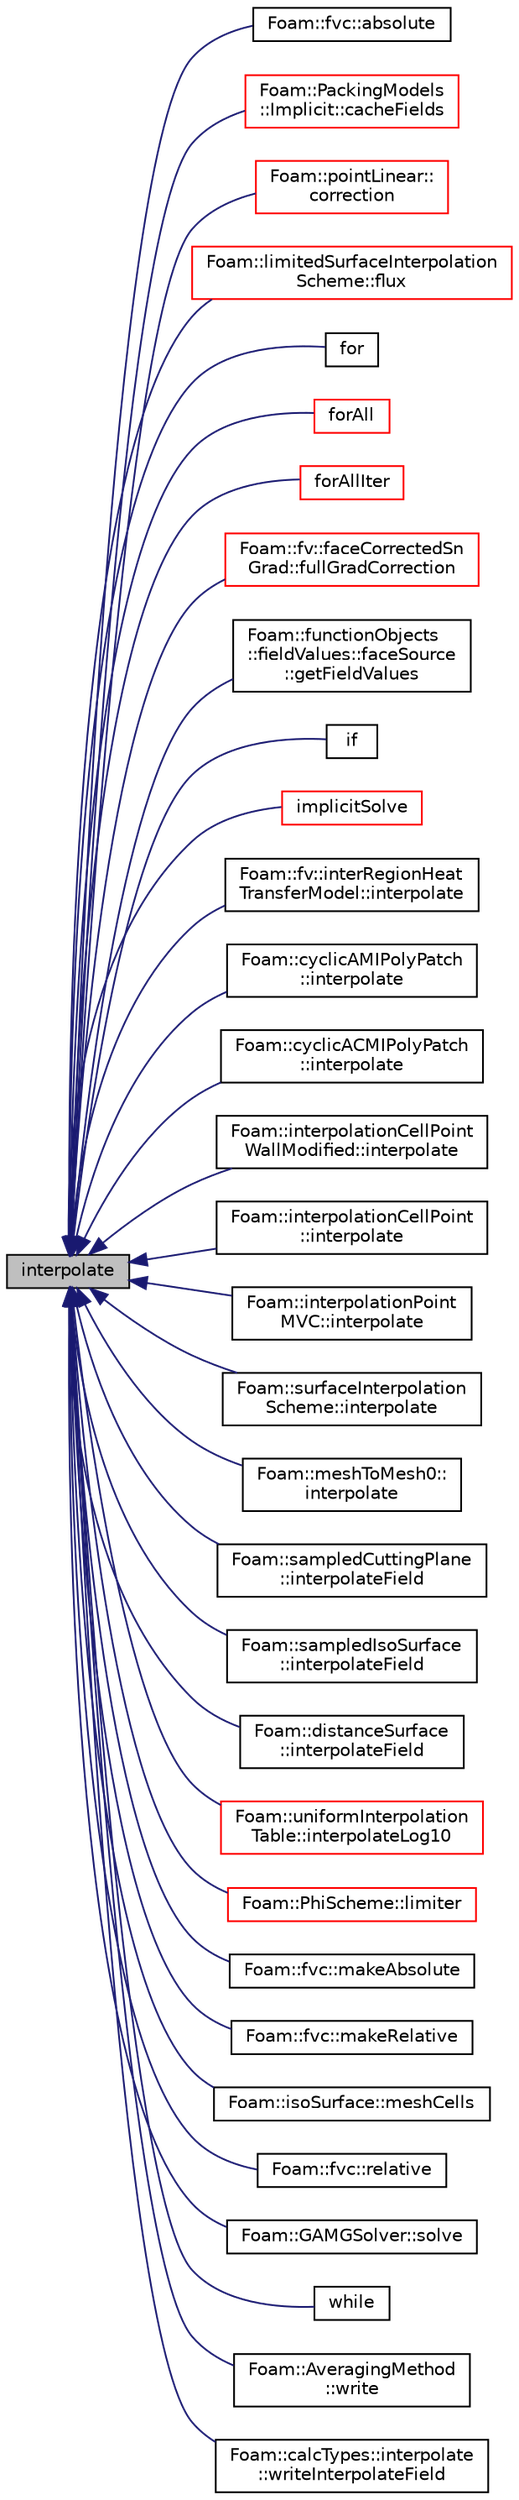 digraph "interpolate"
{
  bgcolor="transparent";
  edge [fontname="Helvetica",fontsize="10",labelfontname="Helvetica",labelfontsize="10"];
  node [fontname="Helvetica",fontsize="10",shape=record];
  rankdir="LR";
  Node1 [label="interpolate",height=0.2,width=0.4,color="black", fillcolor="grey75", style="filled", fontcolor="black"];
  Node1 -> Node2 [dir="back",color="midnightblue",fontsize="10",style="solid",fontname="Helvetica"];
  Node2 [label="Foam::fvc::absolute",height=0.2,width=0.4,color="black",URL="$a11014.html#ae3a3435bb4f9e4cbc1c551fe32bdfdd5",tooltip="Return the given relative flux in absolute form. "];
  Node1 -> Node3 [dir="back",color="midnightblue",fontsize="10",style="solid",fontname="Helvetica"];
  Node3 [label="Foam::PackingModels\l::Implicit::cacheFields",height=0.2,width=0.4,color="red",URL="$a01054.html#a6005414ac27ae3e0b5a783ba216c1906",tooltip="Calculate the inter particles stresses. "];
  Node1 -> Node4 [dir="back",color="midnightblue",fontsize="10",style="solid",fontname="Helvetica"];
  Node4 [label="Foam::pointLinear::\lcorrection",height=0.2,width=0.4,color="red",URL="$a01923.html#a71944945191a35be21d9ab3b37c3170c",tooltip="Return the explicit correction to the face-interpolate. "];
  Node1 -> Node5 [dir="back",color="midnightblue",fontsize="10",style="solid",fontname="Helvetica"];
  Node5 [label="Foam::limitedSurfaceInterpolation\lScheme::flux",height=0.2,width=0.4,color="red",URL="$a01345.html#ac95d18cec78d48a66c28cd6a852f14ce",tooltip="Return the interpolation weighting factors. "];
  Node1 -> Node6 [dir="back",color="midnightblue",fontsize="10",style="solid",fontname="Helvetica"];
  Node6 [label="for",height=0.2,width=0.4,color="black",URL="$a03386.html#ae9610aff8f04c828f9db802f66a18f67"];
  Node1 -> Node7 [dir="back",color="midnightblue",fontsize="10",style="solid",fontname="Helvetica"];
  Node7 [label="forAll",height=0.2,width=0.4,color="red",URL="$a03086.html#a3a6dfa236873b1e0df07a723bccf5222"];
  Node1 -> Node8 [dir="back",color="midnightblue",fontsize="10",style="solid",fontname="Helvetica"];
  Node8 [label="forAllIter",height=0.2,width=0.4,color="red",URL="$a03083.html#aaaca96f2de03e39be860dca1ff20ef39"];
  Node1 -> Node9 [dir="back",color="midnightblue",fontsize="10",style="solid",fontname="Helvetica"];
  Node9 [label="Foam::fv::faceCorrectedSn\lGrad::fullGradCorrection",height=0.2,width=0.4,color="red",URL="$a00733.html#a1d818a559677e63f3aa628f1787133ce",tooltip="Return the explicit correction to the faceCorrectedSnGrad. "];
  Node1 -> Node10 [dir="back",color="midnightblue",fontsize="10",style="solid",fontname="Helvetica"];
  Node10 [label="Foam::functionObjects\l::fieldValues::faceSource\l::getFieldValues",height=0.2,width=0.4,color="black",URL="$a00745.html#a439e3c8a83d96c8c179e39c21f0be0b7"];
  Node1 -> Node11 [dir="back",color="midnightblue",fontsize="10",style="solid",fontname="Helvetica"];
  Node11 [label="if",height=0.2,width=0.4,color="black",URL="$a03039.html#a8b7f998449b569bf0b55d8c54cbac3cc"];
  Node1 -> Node12 [dir="back",color="midnightblue",fontsize="10",style="solid",fontname="Helvetica"];
  Node12 [label="implicitSolve",height=0.2,width=0.4,color="red",URL="$a11038.html#af3ebc5af31512182ee43a56e994f4aaf"];
  Node1 -> Node13 [dir="back",color="midnightblue",fontsize="10",style="solid",fontname="Helvetica"];
  Node13 [label="Foam::fv::interRegionHeat\lTransferModel::interpolate",height=0.2,width=0.4,color="black",URL="$a01181.html#ad91860362fad211d1d2768b86ae9e29e"];
  Node1 -> Node14 [dir="back",color="midnightblue",fontsize="10",style="solid",fontname="Helvetica"];
  Node14 [label="Foam::cyclicAMIPolyPatch\l::interpolate",height=0.2,width=0.4,color="black",URL="$a00481.html#aa1d8e8628a4fc554ad20986199a603dd"];
  Node1 -> Node15 [dir="back",color="midnightblue",fontsize="10",style="solid",fontname="Helvetica"];
  Node15 [label="Foam::cyclicACMIPolyPatch\l::interpolate",height=0.2,width=0.4,color="black",URL="$a00471.html#a667134cd2213ca2a971a1c14fe730e34"];
  Node1 -> Node16 [dir="back",color="midnightblue",fontsize="10",style="solid",fontname="Helvetica"];
  Node16 [label="Foam::interpolationCellPoint\lWallModified::interpolate",height=0.2,width=0.4,color="black",URL="$a01175.html#a935b22325e2b0df5c309753adc79fb13",tooltip="Interpolate field to the given point in the given cell. "];
  Node1 -> Node17 [dir="back",color="midnightblue",fontsize="10",style="solid",fontname="Helvetica"];
  Node17 [label="Foam::interpolationCellPoint\l::interpolate",height=0.2,width=0.4,color="black",URL="$a01173.html#a935b22325e2b0df5c309753adc79fb13",tooltip="Interpolate field to the given point in the given cell. "];
  Node1 -> Node18 [dir="back",color="midnightblue",fontsize="10",style="solid",fontname="Helvetica"];
  Node18 [label="Foam::interpolationPoint\lMVC::interpolate",height=0.2,width=0.4,color="black",URL="$a01177.html#a935b22325e2b0df5c309753adc79fb13",tooltip="Interpolate field to the given point in the given cell. "];
  Node1 -> Node19 [dir="back",color="midnightblue",fontsize="10",style="solid",fontname="Helvetica"];
  Node19 [label="Foam::surfaceInterpolation\lScheme::interpolate",height=0.2,width=0.4,color="black",URL="$a02557.html#a0d86929cffc34612e29ca0c24e941a63",tooltip="Return the face-interpolate of the given cell field. "];
  Node1 -> Node20 [dir="back",color="midnightblue",fontsize="10",style="solid",fontname="Helvetica"];
  Node20 [label="Foam::meshToMesh0::\linterpolate",height=0.2,width=0.4,color="black",URL="$a01508.html#ab2cf569fdccb674c80ef07e69ac6f5d2"];
  Node1 -> Node21 [dir="back",color="midnightblue",fontsize="10",style="solid",fontname="Helvetica"];
  Node21 [label="Foam::sampledCuttingPlane\l::interpolateField",height=0.2,width=0.4,color="black",URL="$a02286.html#aefd86b240db58e582111d07b68287113"];
  Node1 -> Node22 [dir="back",color="midnightblue",fontsize="10",style="solid",fontname="Helvetica"];
  Node22 [label="Foam::sampledIsoSurface\l::interpolateField",height=0.2,width=0.4,color="black",URL="$a02287.html#aefd86b240db58e582111d07b68287113"];
  Node1 -> Node23 [dir="back",color="midnightblue",fontsize="10",style="solid",fontname="Helvetica"];
  Node23 [label="Foam::distanceSurface\l::interpolateField",height=0.2,width=0.4,color="black",URL="$a00561.html#aefd86b240db58e582111d07b68287113"];
  Node1 -> Node24 [dir="back",color="midnightblue",fontsize="10",style="solid",fontname="Helvetica"];
  Node24 [label="Foam::uniformInterpolation\lTable::interpolateLog10",height=0.2,width=0.4,color="red",URL="$a02848.html#a2b4202d96d988f5ea09130852cd1e48f",tooltip="Interpolate - takes log10 flag into account. "];
  Node1 -> Node25 [dir="back",color="midnightblue",fontsize="10",style="solid",fontname="Helvetica"];
  Node25 [label="Foam::PhiScheme::limiter",height=0.2,width=0.4,color="red",URL="$a01886.html#aad9e018b93b59932a398c0826c5cef86",tooltip="Return the interpolation weighting factors. "];
  Node1 -> Node26 [dir="back",color="midnightblue",fontsize="10",style="solid",fontname="Helvetica"];
  Node26 [label="Foam::fvc::makeAbsolute",height=0.2,width=0.4,color="black",URL="$a11014.html#afb8e4081618608c9bdcbcd668f937cab",tooltip="Make the given flux absolute. "];
  Node1 -> Node27 [dir="back",color="midnightblue",fontsize="10",style="solid",fontname="Helvetica"];
  Node27 [label="Foam::fvc::makeRelative",height=0.2,width=0.4,color="black",URL="$a11014.html#a79384edbcf2434087a6be234642812b0",tooltip="Make the given flux relative. "];
  Node1 -> Node28 [dir="back",color="midnightblue",fontsize="10",style="solid",fontname="Helvetica"];
  Node28 [label="Foam::isoSurface::meshCells",height=0.2,width=0.4,color="black",URL="$a01209.html#ad042cc0855b543ab7596715741ab8311",tooltip="For every triangle the original cell in mesh. "];
  Node1 -> Node29 [dir="back",color="midnightblue",fontsize="10",style="solid",fontname="Helvetica"];
  Node29 [label="Foam::fvc::relative",height=0.2,width=0.4,color="black",URL="$a11014.html#ae6d0ce0ddcc1862b63ec30e39f2a5087",tooltip="Return the given absolute flux in relative form. "];
  Node1 -> Node30 [dir="back",color="midnightblue",fontsize="10",style="solid",fontname="Helvetica"];
  Node30 [label="Foam::GAMGSolver::solve",height=0.2,width=0.4,color="black",URL="$a00914.html#a67060ce780f6992862e39b0d82c37aa0",tooltip="Solve. "];
  Node1 -> Node31 [dir="back",color="midnightblue",fontsize="10",style="solid",fontname="Helvetica"];
  Node31 [label="while",height=0.2,width=0.4,color="black",URL="$a03047.html#ab13470e79e249d04c443bf59be9ff31d"];
  Node1 -> Node32 [dir="back",color="midnightblue",fontsize="10",style="solid",fontname="Helvetica"];
  Node32 [label="Foam::AveragingMethod\l::write",height=0.2,width=0.4,color="black",URL="$a00087.html#a6e5faa425b059eeb55cd904755791076",tooltip="Write using setting from DB. "];
  Node1 -> Node33 [dir="back",color="midnightblue",fontsize="10",style="solid",fontname="Helvetica"];
  Node33 [label="Foam::calcTypes::interpolate\l::writeInterpolateField",height=0.2,width=0.4,color="black",URL="$a01167.html#abdc6e5cf54dfb66813e3de9bc3264108",tooltip="Write interpolate fields. "];
}
